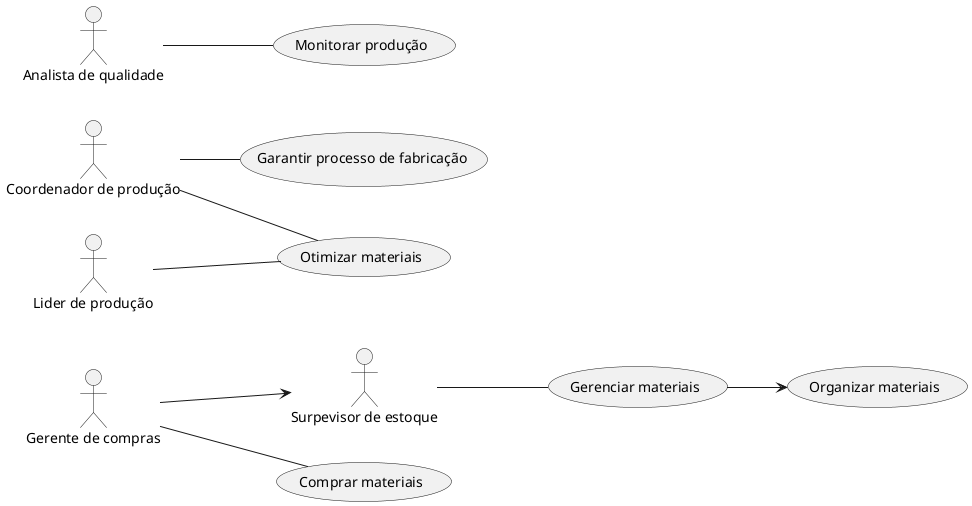 @startuml
/' delicias gourmet'/
left to right direction



  


  actor "Gerente de compras" as gc
  actor "Surpevisor de estoque" as se
  actor "Coordenador de produção" as cp
  actor "Lider de produção" as lp
  actor "Analista de qualidade" as aq




  usecase "Comprar materiais" as UC1
  usecase "Gerenciar materiais" as UC2
  usecase "Organizar materiais" as UC3
  usecase "Garantir processo de fabricação" as UC4
  usecase "Otimizar materiais" as UC5
  usecase "Monitorar produção" as UC6
  
  
  






gc -- UC1
se -- UC2
UC2 --> UC3
gc --> se 
cp -- UC4
lp -- UC5
cp -- UC5
aq -- UC6


/'(UC12) .> (UC10) : <<extend>>
(UC6) .> (UC1) : <<include>>'/


@enduml